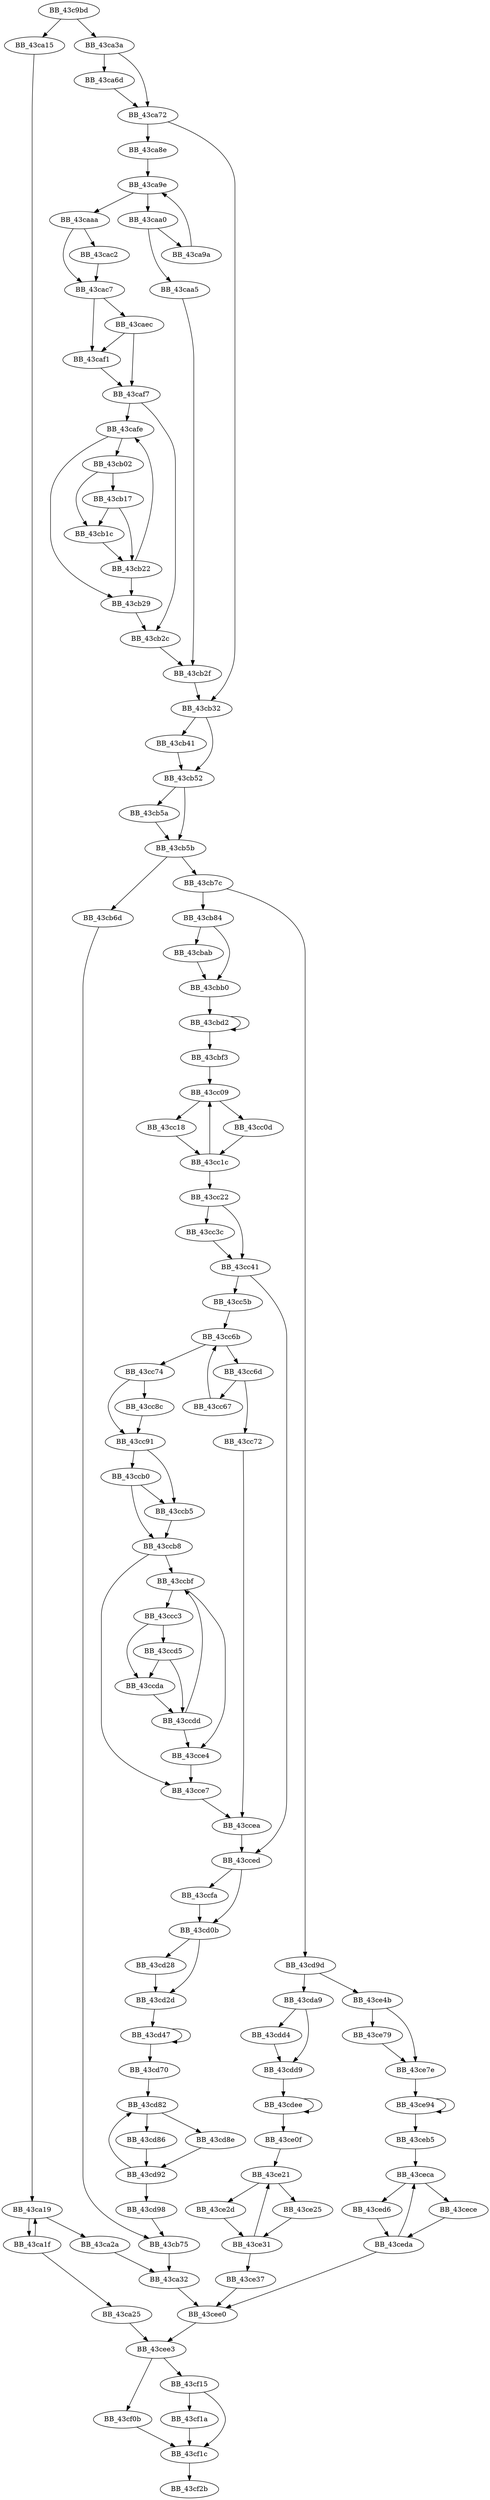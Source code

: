 DiGraph sub_43C9BD{
BB_43c9bd->BB_43ca15
BB_43c9bd->BB_43ca3a
BB_43ca15->BB_43ca19
BB_43ca19->BB_43ca1f
BB_43ca19->BB_43ca2a
BB_43ca1f->BB_43ca19
BB_43ca1f->BB_43ca25
BB_43ca25->BB_43cee3
BB_43ca2a->BB_43ca32
BB_43ca32->BB_43cee0
BB_43ca3a->BB_43ca6d
BB_43ca3a->BB_43ca72
BB_43ca6d->BB_43ca72
BB_43ca72->BB_43ca8e
BB_43ca72->BB_43cb32
BB_43ca8e->BB_43ca9e
BB_43ca9a->BB_43ca9e
BB_43ca9e->BB_43caa0
BB_43ca9e->BB_43caaa
BB_43caa0->BB_43ca9a
BB_43caa0->BB_43caa5
BB_43caa5->BB_43cb2f
BB_43caaa->BB_43cac2
BB_43caaa->BB_43cac7
BB_43cac2->BB_43cac7
BB_43cac7->BB_43caec
BB_43cac7->BB_43caf1
BB_43caec->BB_43caf1
BB_43caec->BB_43caf7
BB_43caf1->BB_43caf7
BB_43caf7->BB_43cafe
BB_43caf7->BB_43cb2c
BB_43cafe->BB_43cb02
BB_43cafe->BB_43cb29
BB_43cb02->BB_43cb17
BB_43cb02->BB_43cb1c
BB_43cb17->BB_43cb1c
BB_43cb17->BB_43cb22
BB_43cb1c->BB_43cb22
BB_43cb22->BB_43cafe
BB_43cb22->BB_43cb29
BB_43cb29->BB_43cb2c
BB_43cb2c->BB_43cb2f
BB_43cb2f->BB_43cb32
BB_43cb32->BB_43cb41
BB_43cb32->BB_43cb52
BB_43cb41->BB_43cb52
BB_43cb52->BB_43cb5a
BB_43cb52->BB_43cb5b
BB_43cb5a->BB_43cb5b
BB_43cb5b->BB_43cb6d
BB_43cb5b->BB_43cb7c
BB_43cb6d->BB_43cb75
BB_43cb75->BB_43ca32
BB_43cb7c->BB_43cb84
BB_43cb7c->BB_43cd9d
BB_43cb84->BB_43cbab
BB_43cb84->BB_43cbb0
BB_43cbab->BB_43cbb0
BB_43cbb0->BB_43cbd2
BB_43cbd2->BB_43cbd2
BB_43cbd2->BB_43cbf3
BB_43cbf3->BB_43cc09
BB_43cc09->BB_43cc0d
BB_43cc09->BB_43cc18
BB_43cc0d->BB_43cc1c
BB_43cc18->BB_43cc1c
BB_43cc1c->BB_43cc09
BB_43cc1c->BB_43cc22
BB_43cc22->BB_43cc3c
BB_43cc22->BB_43cc41
BB_43cc3c->BB_43cc41
BB_43cc41->BB_43cc5b
BB_43cc41->BB_43cced
BB_43cc5b->BB_43cc6b
BB_43cc67->BB_43cc6b
BB_43cc6b->BB_43cc6d
BB_43cc6b->BB_43cc74
BB_43cc6d->BB_43cc67
BB_43cc6d->BB_43cc72
BB_43cc72->BB_43ccea
BB_43cc74->BB_43cc8c
BB_43cc74->BB_43cc91
BB_43cc8c->BB_43cc91
BB_43cc91->BB_43ccb0
BB_43cc91->BB_43ccb5
BB_43ccb0->BB_43ccb5
BB_43ccb0->BB_43ccb8
BB_43ccb5->BB_43ccb8
BB_43ccb8->BB_43ccbf
BB_43ccb8->BB_43cce7
BB_43ccbf->BB_43ccc3
BB_43ccbf->BB_43cce4
BB_43ccc3->BB_43ccd5
BB_43ccc3->BB_43ccda
BB_43ccd5->BB_43ccda
BB_43ccd5->BB_43ccdd
BB_43ccda->BB_43ccdd
BB_43ccdd->BB_43ccbf
BB_43ccdd->BB_43cce4
BB_43cce4->BB_43cce7
BB_43cce7->BB_43ccea
BB_43ccea->BB_43cced
BB_43cced->BB_43ccfa
BB_43cced->BB_43cd0b
BB_43ccfa->BB_43cd0b
BB_43cd0b->BB_43cd28
BB_43cd0b->BB_43cd2d
BB_43cd28->BB_43cd2d
BB_43cd2d->BB_43cd47
BB_43cd47->BB_43cd47
BB_43cd47->BB_43cd70
BB_43cd70->BB_43cd82
BB_43cd82->BB_43cd86
BB_43cd82->BB_43cd8e
BB_43cd86->BB_43cd92
BB_43cd8e->BB_43cd92
BB_43cd92->BB_43cd82
BB_43cd92->BB_43cd98
BB_43cd98->BB_43cb75
BB_43cd9d->BB_43cda9
BB_43cd9d->BB_43ce4b
BB_43cda9->BB_43cdd4
BB_43cda9->BB_43cdd9
BB_43cdd4->BB_43cdd9
BB_43cdd9->BB_43cdee
BB_43cdee->BB_43cdee
BB_43cdee->BB_43ce0f
BB_43ce0f->BB_43ce21
BB_43ce21->BB_43ce25
BB_43ce21->BB_43ce2d
BB_43ce25->BB_43ce31
BB_43ce2d->BB_43ce31
BB_43ce31->BB_43ce21
BB_43ce31->BB_43ce37
BB_43ce37->BB_43cee0
BB_43ce4b->BB_43ce79
BB_43ce4b->BB_43ce7e
BB_43ce79->BB_43ce7e
BB_43ce7e->BB_43ce94
BB_43ce94->BB_43ce94
BB_43ce94->BB_43ceb5
BB_43ceb5->BB_43ceca
BB_43ceca->BB_43cece
BB_43ceca->BB_43ced6
BB_43cece->BB_43ceda
BB_43ced6->BB_43ceda
BB_43ceda->BB_43ceca
BB_43ceda->BB_43cee0
BB_43cee0->BB_43cee3
BB_43cee3->BB_43cf0b
BB_43cee3->BB_43cf15
BB_43cf0b->BB_43cf1c
BB_43cf15->BB_43cf1a
BB_43cf15->BB_43cf1c
BB_43cf1a->BB_43cf1c
BB_43cf1c->BB_43cf2b
}
